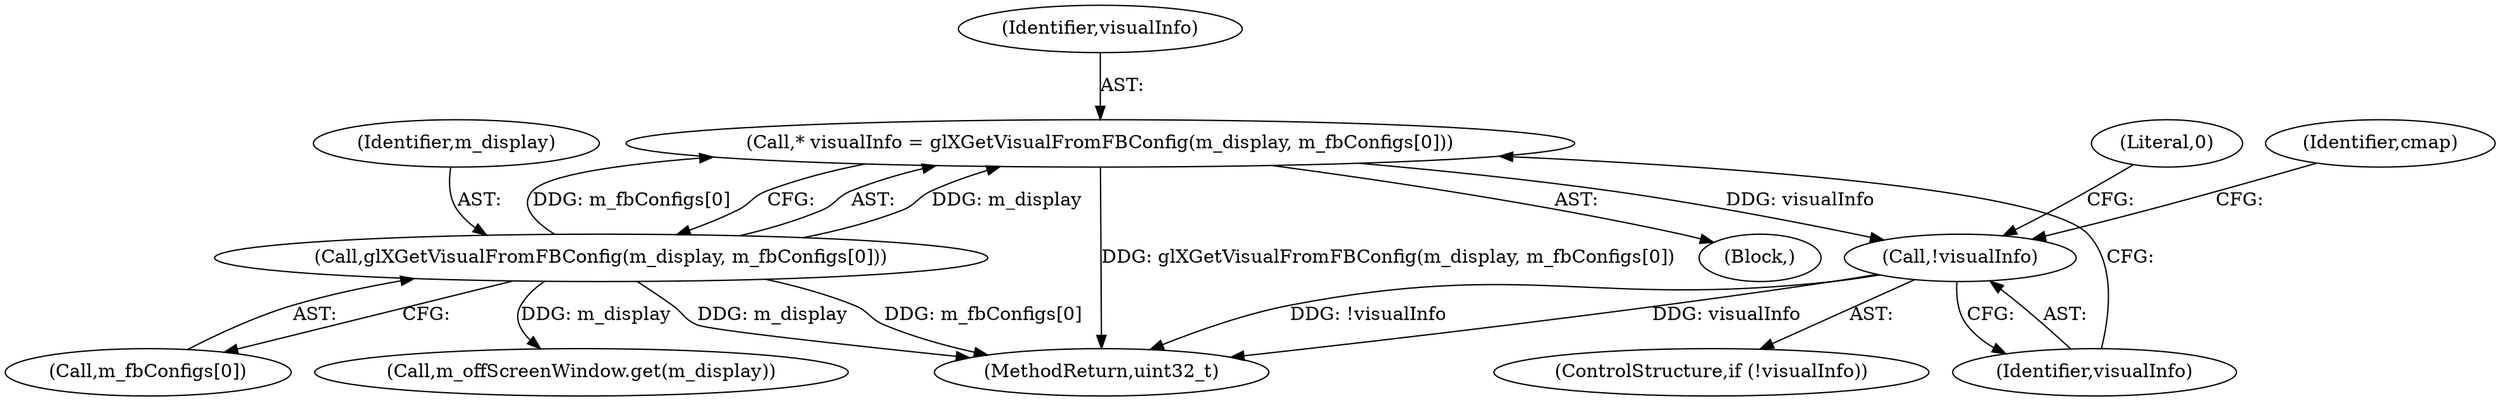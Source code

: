 digraph "0_Chrome_4da7eefcaad044a6f919947a2a0e3d4fed87834c_1@pointer" {
"1000104" [label="(Call,* visualInfo = glXGetVisualFromFBConfig(m_display, m_fbConfigs[0]))"];
"1000106" [label="(Call,glXGetVisualFromFBConfig(m_display, m_fbConfigs[0]))"];
"1000112" [label="(Call,!visualInfo)"];
"1000108" [label="(Call,m_fbConfigs[0])"];
"1000104" [label="(Call,* visualInfo = glXGetVisualFromFBConfig(m_display, m_fbConfigs[0]))"];
"1000115" [label="(Literal,0)"];
"1000105" [label="(Identifier,visualInfo)"];
"1000112" [label="(Call,!visualInfo)"];
"1000111" [label="(ControlStructure,if (!visualInfo))"];
"1000122" [label="(Call,m_offScreenWindow.get(m_display))"];
"1000107" [label="(Identifier,m_display)"];
"1000106" [label="(Call,glXGetVisualFromFBConfig(m_display, m_fbConfigs[0]))"];
"1000118" [label="(Identifier,cmap)"];
"1000102" [label="(Block,)"];
"1000113" [label="(Identifier,visualInfo)"];
"1000199" [label="(MethodReturn,uint32_t)"];
"1000104" -> "1000102"  [label="AST: "];
"1000104" -> "1000106"  [label="CFG: "];
"1000105" -> "1000104"  [label="AST: "];
"1000106" -> "1000104"  [label="AST: "];
"1000113" -> "1000104"  [label="CFG: "];
"1000104" -> "1000199"  [label="DDG: glXGetVisualFromFBConfig(m_display, m_fbConfigs[0])"];
"1000106" -> "1000104"  [label="DDG: m_display"];
"1000106" -> "1000104"  [label="DDG: m_fbConfigs[0]"];
"1000104" -> "1000112"  [label="DDG: visualInfo"];
"1000106" -> "1000108"  [label="CFG: "];
"1000107" -> "1000106"  [label="AST: "];
"1000108" -> "1000106"  [label="AST: "];
"1000106" -> "1000199"  [label="DDG: m_fbConfigs[0]"];
"1000106" -> "1000199"  [label="DDG: m_display"];
"1000106" -> "1000122"  [label="DDG: m_display"];
"1000112" -> "1000111"  [label="AST: "];
"1000112" -> "1000113"  [label="CFG: "];
"1000113" -> "1000112"  [label="AST: "];
"1000115" -> "1000112"  [label="CFG: "];
"1000118" -> "1000112"  [label="CFG: "];
"1000112" -> "1000199"  [label="DDG: !visualInfo"];
"1000112" -> "1000199"  [label="DDG: visualInfo"];
}

